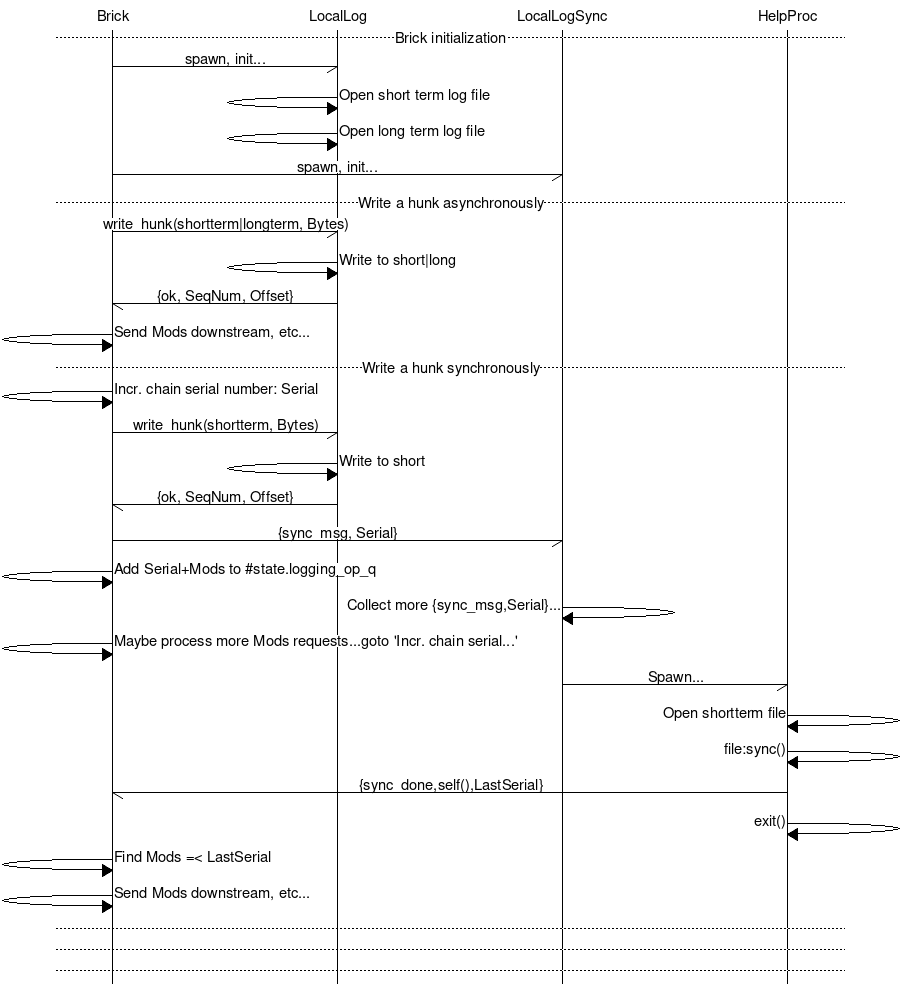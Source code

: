 
## An attempt at documenting the flow of writes in the gmt_hlog.erl
## implementation.

msc {
    hscale = "1.5";
    Brick, LocalLog, LocalLogSync, HelpProc;

    --- [label="Brick initialization"];
    Brick->LocalLog [label="spawn, init..."];
    LocalLog=>LocalLog [label="Open short term log file"];
    LocalLog=>LocalLog [label="Open long term log file"];
    Brick->LocalLogSync [label="spawn, init..."];

    --- [label="Write a hunk asynchronously"];
    Brick->LocalLog [label="write_hunk(shortterm|longterm, Bytes)"];
    LocalLog=>LocalLog [label="Write to short|long"];
    LocalLog->Brick [label="{ok, SeqNum, Offset}"];
    Brick=>Brick [label="Send Mods downstream, etc..."];

    --- [label="Write a hunk synchronously"];
    Brick=>Brick [label="Incr. chain serial number: Serial"];
    Brick->LocalLog [label="write_hunk(shortterm, Bytes)"];
    LocalLog=>LocalLog [label="Write to short"];
    LocalLog->Brick [label="{ok, SeqNum, Offset}"];
    Brick->LocalLogSync [label="{sync_msg, Serial}"];
    Brick=>Brick [label="Add Serial+Mods to #state.logging_op_q"];
    LocalLogSync=>LocalLogSync [label="Collect more {sync_msg,Serial}..."];
    Brick=>Brick [label="Maybe process more Mods requests...goto 'Incr. chain serial...'"];
    LocalLogSync->HelpProc [label="Spawn..."];
    HelpProc=>HelpProc [label="Open shortterm file"];
    HelpProc=>HelpProc [label="file:sync()"];
    HelpProc->Brick [label="{sync_done,self(),LastSerial}"];
    HelpProc=>HelpProc [label="exit()"];
    Brick=>Brick [label="Find Mods =< LastSerial"];
    Brick=>Brick [label="Send Mods downstream, etc..."];

    --- [label=""];
    --- [label=""];
    --- [label=""];

}
